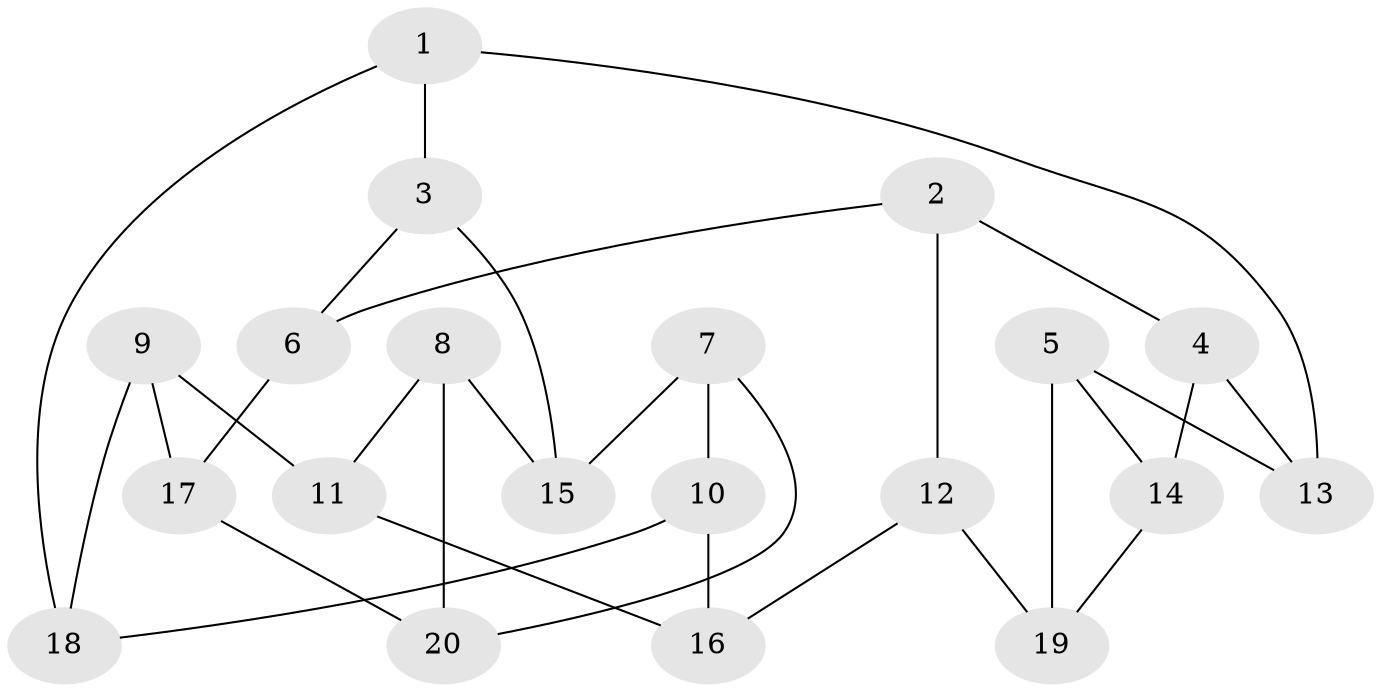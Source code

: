 // Generated by graph-tools (version 1.1) at 2025/46/02/15/25 05:46:28]
// undirected, 20 vertices, 30 edges
graph export_dot {
graph [start="1"]
  node [color=gray90,style=filled];
  1;
  2;
  3;
  4;
  5;
  6;
  7;
  8;
  9;
  10;
  11;
  12;
  13;
  14;
  15;
  16;
  17;
  18;
  19;
  20;
  1 -- 3;
  1 -- 18;
  1 -- 13;
  2 -- 6;
  2 -- 12;
  2 -- 4;
  3 -- 6;
  3 -- 15;
  4 -- 14;
  4 -- 13;
  5 -- 13;
  5 -- 14;
  5 -- 19;
  6 -- 17;
  7 -- 20;
  7 -- 10;
  7 -- 15;
  8 -- 11;
  8 -- 20;
  8 -- 15;
  9 -- 18;
  9 -- 11;
  9 -- 17;
  10 -- 16;
  10 -- 18;
  11 -- 16;
  12 -- 16;
  12 -- 19;
  14 -- 19;
  17 -- 20;
}
